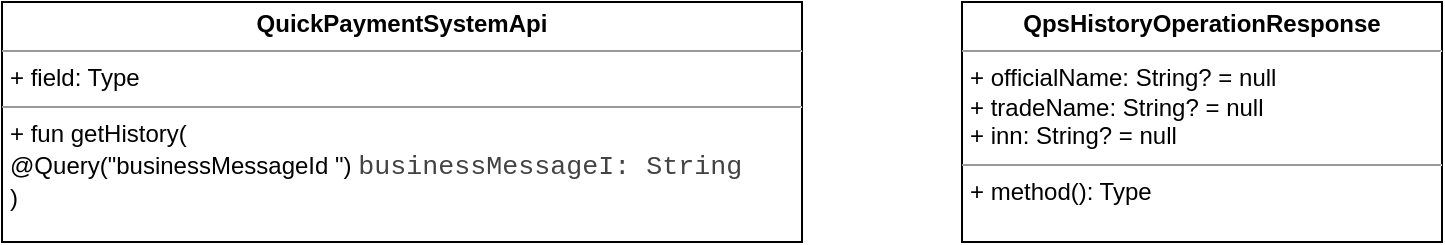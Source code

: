 <mxfile version="15.9.1" type="github">
  <diagram id="0NlRjVVHd5YGPN_s32ET" name="Page-1">
    <mxGraphModel dx="1185" dy="608" grid="1" gridSize="10" guides="1" tooltips="1" connect="1" arrows="1" fold="1" page="1" pageScale="1" pageWidth="850" pageHeight="1100" math="0" shadow="0">
      <root>
        <mxCell id="0" />
        <mxCell id="1" parent="0" />
        <mxCell id="nEOxowRPshARL98gXEEM-1" value="&lt;p style=&quot;margin: 0px ; margin-top: 4px ; text-align: center&quot;&gt;&lt;b&gt;QuickPaymentSystemApi&lt;/b&gt;&lt;/p&gt;&lt;hr size=&quot;1&quot;&gt;&lt;p style=&quot;margin: 0px ; margin-left: 4px&quot;&gt;+ field: Type&lt;/p&gt;&lt;hr size=&quot;1&quot;&gt;&lt;p style=&quot;margin: 0px ; margin-left: 4px&quot;&gt;+ fun getHistory(&lt;/p&gt;&lt;p style=&quot;margin: 0px ; margin-left: 4px&quot;&gt;&lt;span&gt;	&lt;/span&gt;@Query(&quot;businessMessageId &quot;) &lt;span style=&quot;font-size: 10pt ; font-family: &amp;#34;courier new&amp;#34; ; color: rgb(67 , 67 , 67) ; background-color: transparent ; font-weight: 400 ; font-style: normal ; font-variant: normal ; text-decoration: none ; vertical-align: baseline&quot; id=&quot;docs-internal-guid-493928ac-7fff-fcde-9f78-01a0bb1bc673&quot;&gt;businessMessageI: String&lt;/span&gt;&lt;span style=&quot;font-size: 11pt ; font-family: &amp;#34;pt sans&amp;#34; , sans-serif ; color: rgb(67 , 67 , 67) ; background-color: transparent ; font-weight: 400 ; font-style: normal ; font-variant: normal ; text-decoration: none ; vertical-align: baseline&quot;&gt; &lt;/span&gt;&lt;/p&gt;&lt;p style=&quot;margin: 0px ; margin-left: 4px&quot;&gt;)&lt;/p&gt;" style="verticalAlign=top;align=left;overflow=fill;fontSize=12;fontFamily=Helvetica;html=1;" vertex="1" parent="1">
          <mxGeometry x="120" y="120" width="400" height="120" as="geometry" />
        </mxCell>
        <mxCell id="nEOxowRPshARL98gXEEM-2" value="&lt;p style=&quot;margin: 0px ; margin-top: 4px ; text-align: center&quot;&gt;&lt;b&gt;QpsHistoryOperationResponse&lt;/b&gt;&lt;/p&gt;&lt;hr size=&quot;1&quot;&gt;&lt;p style=&quot;margin: 0px ; margin-left: 4px&quot;&gt;+ officialName: String? = null&lt;/p&gt;&lt;p style=&quot;margin: 0px ; margin-left: 4px&quot;&gt;+ tradeName: String? = null&lt;/p&gt;&lt;p style=&quot;margin: 0px ; margin-left: 4px&quot;&gt;+ inn: String? = null&lt;/p&gt;&lt;hr size=&quot;1&quot;&gt;&lt;p style=&quot;margin: 0px ; margin-left: 4px&quot;&gt;+ method(): Type&lt;/p&gt;" style="verticalAlign=top;align=left;overflow=fill;fontSize=12;fontFamily=Helvetica;html=1;" vertex="1" parent="1">
          <mxGeometry x="600" y="120" width="240" height="120" as="geometry" />
        </mxCell>
      </root>
    </mxGraphModel>
  </diagram>
</mxfile>
